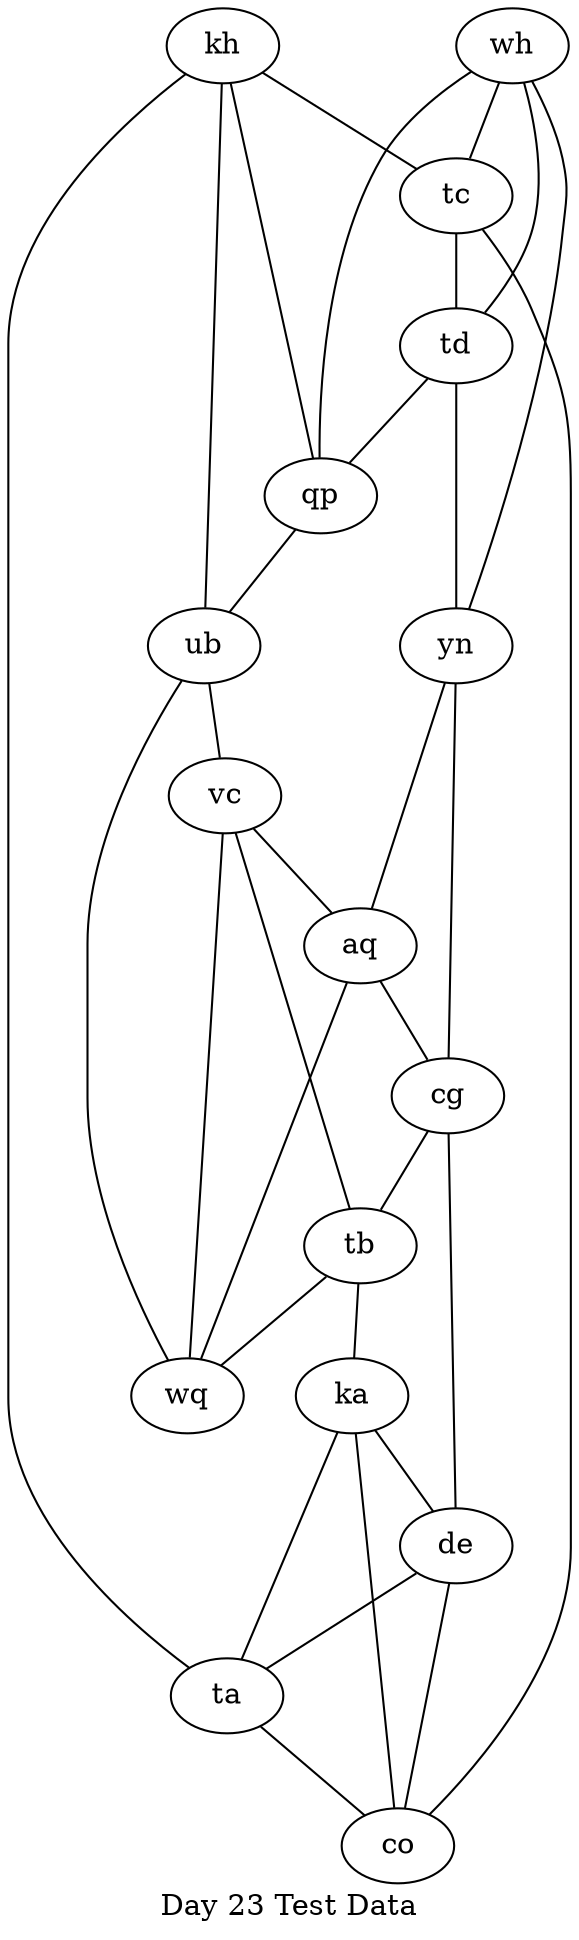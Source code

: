 graph G {
  label = "Day 23 Test Data";
  kh -- tc;
  qp -- kh;
  de -- cg;
  ka -- co;
  yn -- aq;
  qp -- ub;
  cg -- tb;
  vc -- aq;
  tb -- ka;
  wh -- tc;
  yn -- cg;
  kh -- ub;
  ta -- co;
  de -- co;
  tc -- td;
  tb -- wq;
  wh -- td;
  ta -- ka;
  td -- qp;
  aq -- cg;
  wq -- ub;
  ub -- vc;
  de -- ta;
  wq -- aq;
  wq -- vc;
  wh -- yn;
  ka -- de;
  kh -- ta;
  co -- tc;
  wh -- qp;
  tb -- vc;
  td -- yn;
}
